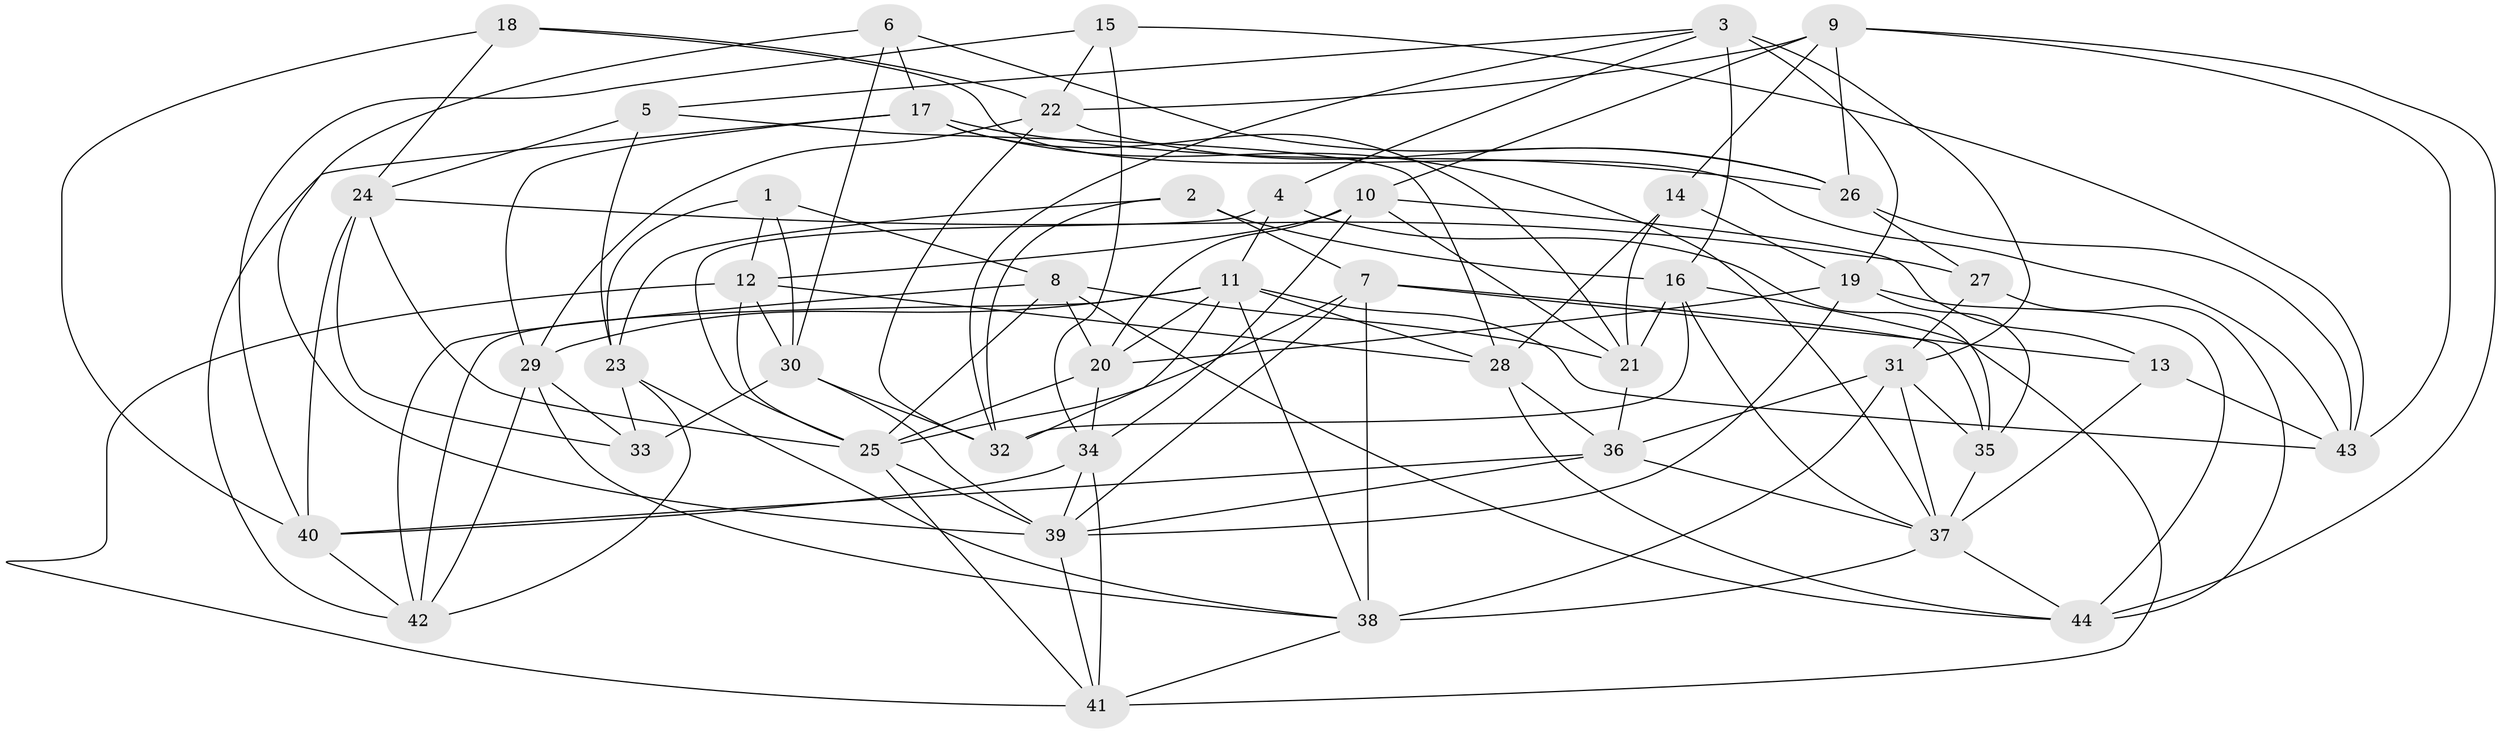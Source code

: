 // original degree distribution, {4: 1.0}
// Generated by graph-tools (version 1.1) at 2025/50/03/09/25 03:50:55]
// undirected, 44 vertices, 125 edges
graph export_dot {
graph [start="1"]
  node [color=gray90,style=filled];
  1;
  2;
  3;
  4;
  5;
  6;
  7;
  8;
  9;
  10;
  11;
  12;
  13;
  14;
  15;
  16;
  17;
  18;
  19;
  20;
  21;
  22;
  23;
  24;
  25;
  26;
  27;
  28;
  29;
  30;
  31;
  32;
  33;
  34;
  35;
  36;
  37;
  38;
  39;
  40;
  41;
  42;
  43;
  44;
  1 -- 8 [weight=1.0];
  1 -- 12 [weight=1.0];
  1 -- 23 [weight=1.0];
  1 -- 30 [weight=1.0];
  2 -- 7 [weight=1.0];
  2 -- 16 [weight=1.0];
  2 -- 23 [weight=1.0];
  2 -- 32 [weight=1.0];
  3 -- 4 [weight=1.0];
  3 -- 5 [weight=1.0];
  3 -- 16 [weight=1.0];
  3 -- 19 [weight=1.0];
  3 -- 31 [weight=1.0];
  3 -- 32 [weight=1.0];
  4 -- 11 [weight=1.0];
  4 -- 25 [weight=1.0];
  4 -- 35 [weight=1.0];
  5 -- 23 [weight=1.0];
  5 -- 24 [weight=1.0];
  5 -- 28 [weight=1.0];
  6 -- 17 [weight=1.0];
  6 -- 26 [weight=1.0];
  6 -- 30 [weight=1.0];
  6 -- 39 [weight=1.0];
  7 -- 13 [weight=1.0];
  7 -- 25 [weight=1.0];
  7 -- 35 [weight=1.0];
  7 -- 38 [weight=1.0];
  7 -- 39 [weight=1.0];
  8 -- 20 [weight=1.0];
  8 -- 21 [weight=1.0];
  8 -- 25 [weight=1.0];
  8 -- 42 [weight=1.0];
  8 -- 44 [weight=1.0];
  9 -- 10 [weight=1.0];
  9 -- 14 [weight=1.0];
  9 -- 22 [weight=1.0];
  9 -- 26 [weight=1.0];
  9 -- 43 [weight=1.0];
  9 -- 44 [weight=1.0];
  10 -- 12 [weight=1.0];
  10 -- 13 [weight=1.0];
  10 -- 20 [weight=1.0];
  10 -- 21 [weight=1.0];
  10 -- 34 [weight=1.0];
  11 -- 20 [weight=1.0];
  11 -- 28 [weight=1.0];
  11 -- 29 [weight=1.0];
  11 -- 32 [weight=1.0];
  11 -- 38 [weight=1.0];
  11 -- 42 [weight=1.0];
  11 -- 43 [weight=1.0];
  12 -- 25 [weight=1.0];
  12 -- 28 [weight=1.0];
  12 -- 30 [weight=1.0];
  12 -- 41 [weight=1.0];
  13 -- 37 [weight=1.0];
  13 -- 43 [weight=1.0];
  14 -- 19 [weight=1.0];
  14 -- 21 [weight=1.0];
  14 -- 28 [weight=1.0];
  15 -- 22 [weight=1.0];
  15 -- 34 [weight=1.0];
  15 -- 40 [weight=1.0];
  15 -- 43 [weight=1.0];
  16 -- 21 [weight=1.0];
  16 -- 32 [weight=1.0];
  16 -- 37 [weight=1.0];
  16 -- 41 [weight=1.0];
  17 -- 21 [weight=1.0];
  17 -- 26 [weight=1.0];
  17 -- 29 [weight=1.0];
  17 -- 37 [weight=1.0];
  17 -- 42 [weight=1.0];
  18 -- 22 [weight=1.0];
  18 -- 24 [weight=1.0];
  18 -- 40 [weight=1.0];
  18 -- 43 [weight=1.0];
  19 -- 20 [weight=1.0];
  19 -- 35 [weight=1.0];
  19 -- 39 [weight=1.0];
  19 -- 44 [weight=1.0];
  20 -- 25 [weight=1.0];
  20 -- 34 [weight=1.0];
  21 -- 36 [weight=1.0];
  22 -- 26 [weight=1.0];
  22 -- 29 [weight=1.0];
  22 -- 32 [weight=1.0];
  23 -- 33 [weight=1.0];
  23 -- 38 [weight=1.0];
  23 -- 42 [weight=1.0];
  24 -- 25 [weight=1.0];
  24 -- 27 [weight=1.0];
  24 -- 33 [weight=1.0];
  24 -- 40 [weight=1.0];
  25 -- 39 [weight=1.0];
  25 -- 41 [weight=1.0];
  26 -- 27 [weight=1.0];
  26 -- 43 [weight=1.0];
  27 -- 31 [weight=1.0];
  27 -- 44 [weight=1.0];
  28 -- 36 [weight=1.0];
  28 -- 44 [weight=1.0];
  29 -- 33 [weight=1.0];
  29 -- 38 [weight=1.0];
  29 -- 42 [weight=1.0];
  30 -- 32 [weight=1.0];
  30 -- 33 [weight=1.0];
  30 -- 39 [weight=1.0];
  31 -- 35 [weight=1.0];
  31 -- 36 [weight=1.0];
  31 -- 37 [weight=1.0];
  31 -- 38 [weight=1.0];
  34 -- 39 [weight=1.0];
  34 -- 40 [weight=1.0];
  34 -- 41 [weight=1.0];
  35 -- 37 [weight=2.0];
  36 -- 37 [weight=1.0];
  36 -- 39 [weight=1.0];
  36 -- 40 [weight=1.0];
  37 -- 38 [weight=2.0];
  37 -- 44 [weight=1.0];
  38 -- 41 [weight=1.0];
  39 -- 41 [weight=1.0];
  40 -- 42 [weight=1.0];
}
